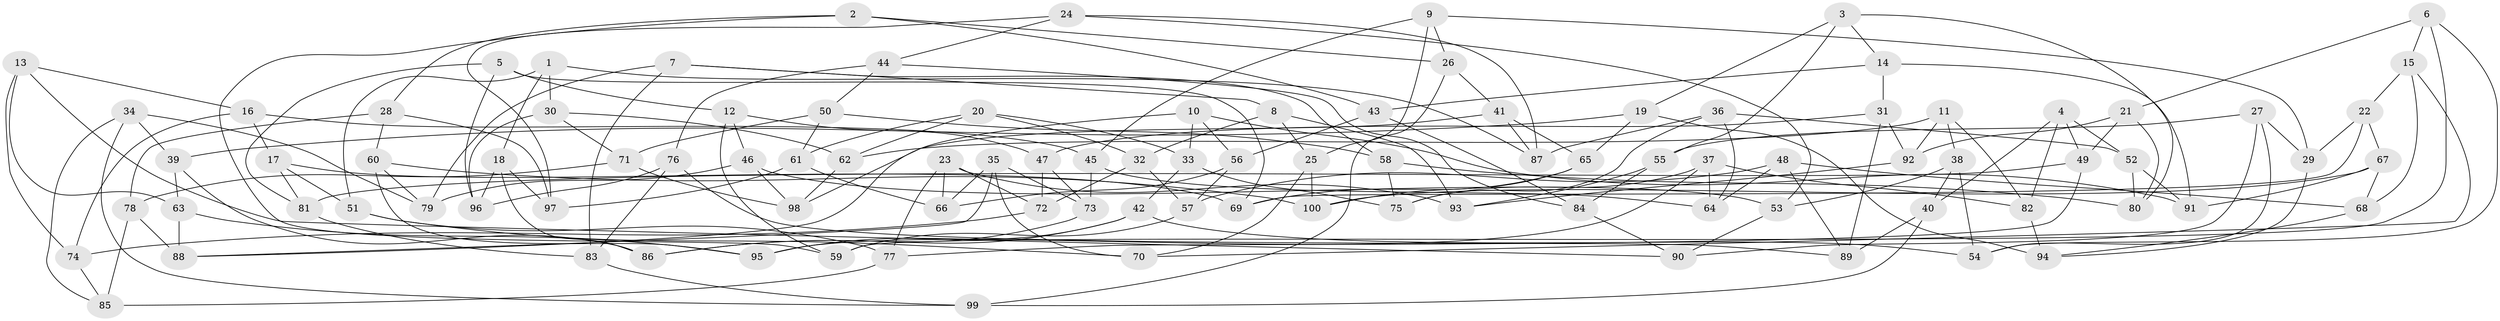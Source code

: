 // Generated by graph-tools (version 1.1) at 2025/39/02/21/25 10:39:01]
// undirected, 100 vertices, 200 edges
graph export_dot {
graph [start="1"]
  node [color=gray90,style=filled];
  1;
  2;
  3;
  4;
  5;
  6;
  7;
  8;
  9;
  10;
  11;
  12;
  13;
  14;
  15;
  16;
  17;
  18;
  19;
  20;
  21;
  22;
  23;
  24;
  25;
  26;
  27;
  28;
  29;
  30;
  31;
  32;
  33;
  34;
  35;
  36;
  37;
  38;
  39;
  40;
  41;
  42;
  43;
  44;
  45;
  46;
  47;
  48;
  49;
  50;
  51;
  52;
  53;
  54;
  55;
  56;
  57;
  58;
  59;
  60;
  61;
  62;
  63;
  64;
  65;
  66;
  67;
  68;
  69;
  70;
  71;
  72;
  73;
  74;
  75;
  76;
  77;
  78;
  79;
  80;
  81;
  82;
  83;
  84;
  85;
  86;
  87;
  88;
  89;
  90;
  91;
  92;
  93;
  94;
  95;
  96;
  97;
  98;
  99;
  100;
  1 -- 30;
  1 -- 87;
  1 -- 51;
  1 -- 18;
  2 -- 59;
  2 -- 28;
  2 -- 26;
  2 -- 43;
  3 -- 14;
  3 -- 19;
  3 -- 55;
  3 -- 80;
  4 -- 82;
  4 -- 40;
  4 -- 49;
  4 -- 52;
  5 -- 81;
  5 -- 12;
  5 -- 69;
  5 -- 96;
  6 -- 15;
  6 -- 54;
  6 -- 59;
  6 -- 21;
  7 -- 58;
  7 -- 83;
  7 -- 79;
  7 -- 8;
  8 -- 25;
  8 -- 93;
  8 -- 32;
  9 -- 29;
  9 -- 26;
  9 -- 45;
  9 -- 25;
  10 -- 91;
  10 -- 56;
  10 -- 88;
  10 -- 33;
  11 -- 92;
  11 -- 62;
  11 -- 82;
  11 -- 38;
  12 -- 47;
  12 -- 59;
  12 -- 46;
  13 -- 63;
  13 -- 74;
  13 -- 16;
  13 -- 90;
  14 -- 43;
  14 -- 91;
  14 -- 31;
  15 -- 68;
  15 -- 70;
  15 -- 22;
  16 -- 45;
  16 -- 17;
  16 -- 74;
  17 -- 69;
  17 -- 81;
  17 -- 51;
  18 -- 86;
  18 -- 97;
  18 -- 96;
  19 -- 94;
  19 -- 39;
  19 -- 65;
  20 -- 62;
  20 -- 61;
  20 -- 33;
  20 -- 32;
  21 -- 80;
  21 -- 92;
  21 -- 49;
  22 -- 67;
  22 -- 29;
  22 -- 69;
  23 -- 72;
  23 -- 66;
  23 -- 93;
  23 -- 77;
  24 -- 87;
  24 -- 53;
  24 -- 97;
  24 -- 44;
  25 -- 100;
  25 -- 70;
  26 -- 41;
  26 -- 99;
  27 -- 55;
  27 -- 90;
  27 -- 29;
  27 -- 54;
  28 -- 97;
  28 -- 78;
  28 -- 60;
  29 -- 94;
  30 -- 71;
  30 -- 62;
  30 -- 96;
  31 -- 92;
  31 -- 89;
  31 -- 47;
  32 -- 57;
  32 -- 72;
  33 -- 75;
  33 -- 42;
  34 -- 79;
  34 -- 99;
  34 -- 39;
  34 -- 85;
  35 -- 66;
  35 -- 88;
  35 -- 70;
  35 -- 73;
  36 -- 75;
  36 -- 87;
  36 -- 52;
  36 -- 64;
  37 -- 82;
  37 -- 95;
  37 -- 75;
  37 -- 64;
  38 -- 54;
  38 -- 53;
  38 -- 40;
  39 -- 86;
  39 -- 63;
  40 -- 99;
  40 -- 89;
  41 -- 87;
  41 -- 65;
  41 -- 98;
  42 -- 54;
  42 -- 86;
  42 -- 95;
  43 -- 84;
  43 -- 56;
  44 -- 76;
  44 -- 50;
  44 -- 84;
  45 -- 64;
  45 -- 73;
  46 -- 79;
  46 -- 98;
  46 -- 53;
  47 -- 73;
  47 -- 72;
  48 -- 68;
  48 -- 57;
  48 -- 89;
  48 -- 64;
  49 -- 81;
  49 -- 77;
  50 -- 71;
  50 -- 61;
  50 -- 58;
  51 -- 70;
  51 -- 77;
  52 -- 91;
  52 -- 80;
  53 -- 90;
  55 -- 93;
  55 -- 84;
  56 -- 66;
  56 -- 57;
  57 -- 59;
  58 -- 75;
  58 -- 80;
  60 -- 100;
  60 -- 95;
  60 -- 79;
  61 -- 97;
  61 -- 66;
  62 -- 98;
  63 -- 88;
  63 -- 95;
  65 -- 69;
  65 -- 100;
  67 -- 91;
  67 -- 100;
  67 -- 68;
  68 -- 94;
  71 -- 98;
  71 -- 78;
  72 -- 74;
  73 -- 86;
  74 -- 85;
  76 -- 89;
  76 -- 83;
  76 -- 96;
  77 -- 85;
  78 -- 88;
  78 -- 85;
  81 -- 83;
  82 -- 94;
  83 -- 99;
  84 -- 90;
  92 -- 93;
}
